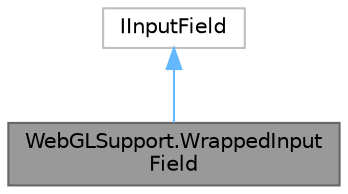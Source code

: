 digraph "WebGLSupport.WrappedInputField"
{
 // LATEX_PDF_SIZE
  bgcolor="transparent";
  edge [fontname=Helvetica,fontsize=10,labelfontname=Helvetica,labelfontsize=10];
  node [fontname=Helvetica,fontsize=10,shape=box,height=0.2,width=0.4];
  Node1 [id="Node000001",label="WebGLSupport.WrappedInput\lField",height=0.2,width=0.4,color="gray40", fillcolor="grey60", style="filled", fontcolor="black",tooltip="Wrapper for UnityEngine.UI.InputField."];
  Node2 -> Node1 [id="edge1_Node000001_Node000002",dir="back",color="steelblue1",style="solid",tooltip=" "];
  Node2 [id="Node000002",label="IInputField",height=0.2,width=0.4,color="grey75", fillcolor="white", style="filled",URL="$interface_web_g_l_support_1_1_i_input_field.html",tooltip=" "];
}
